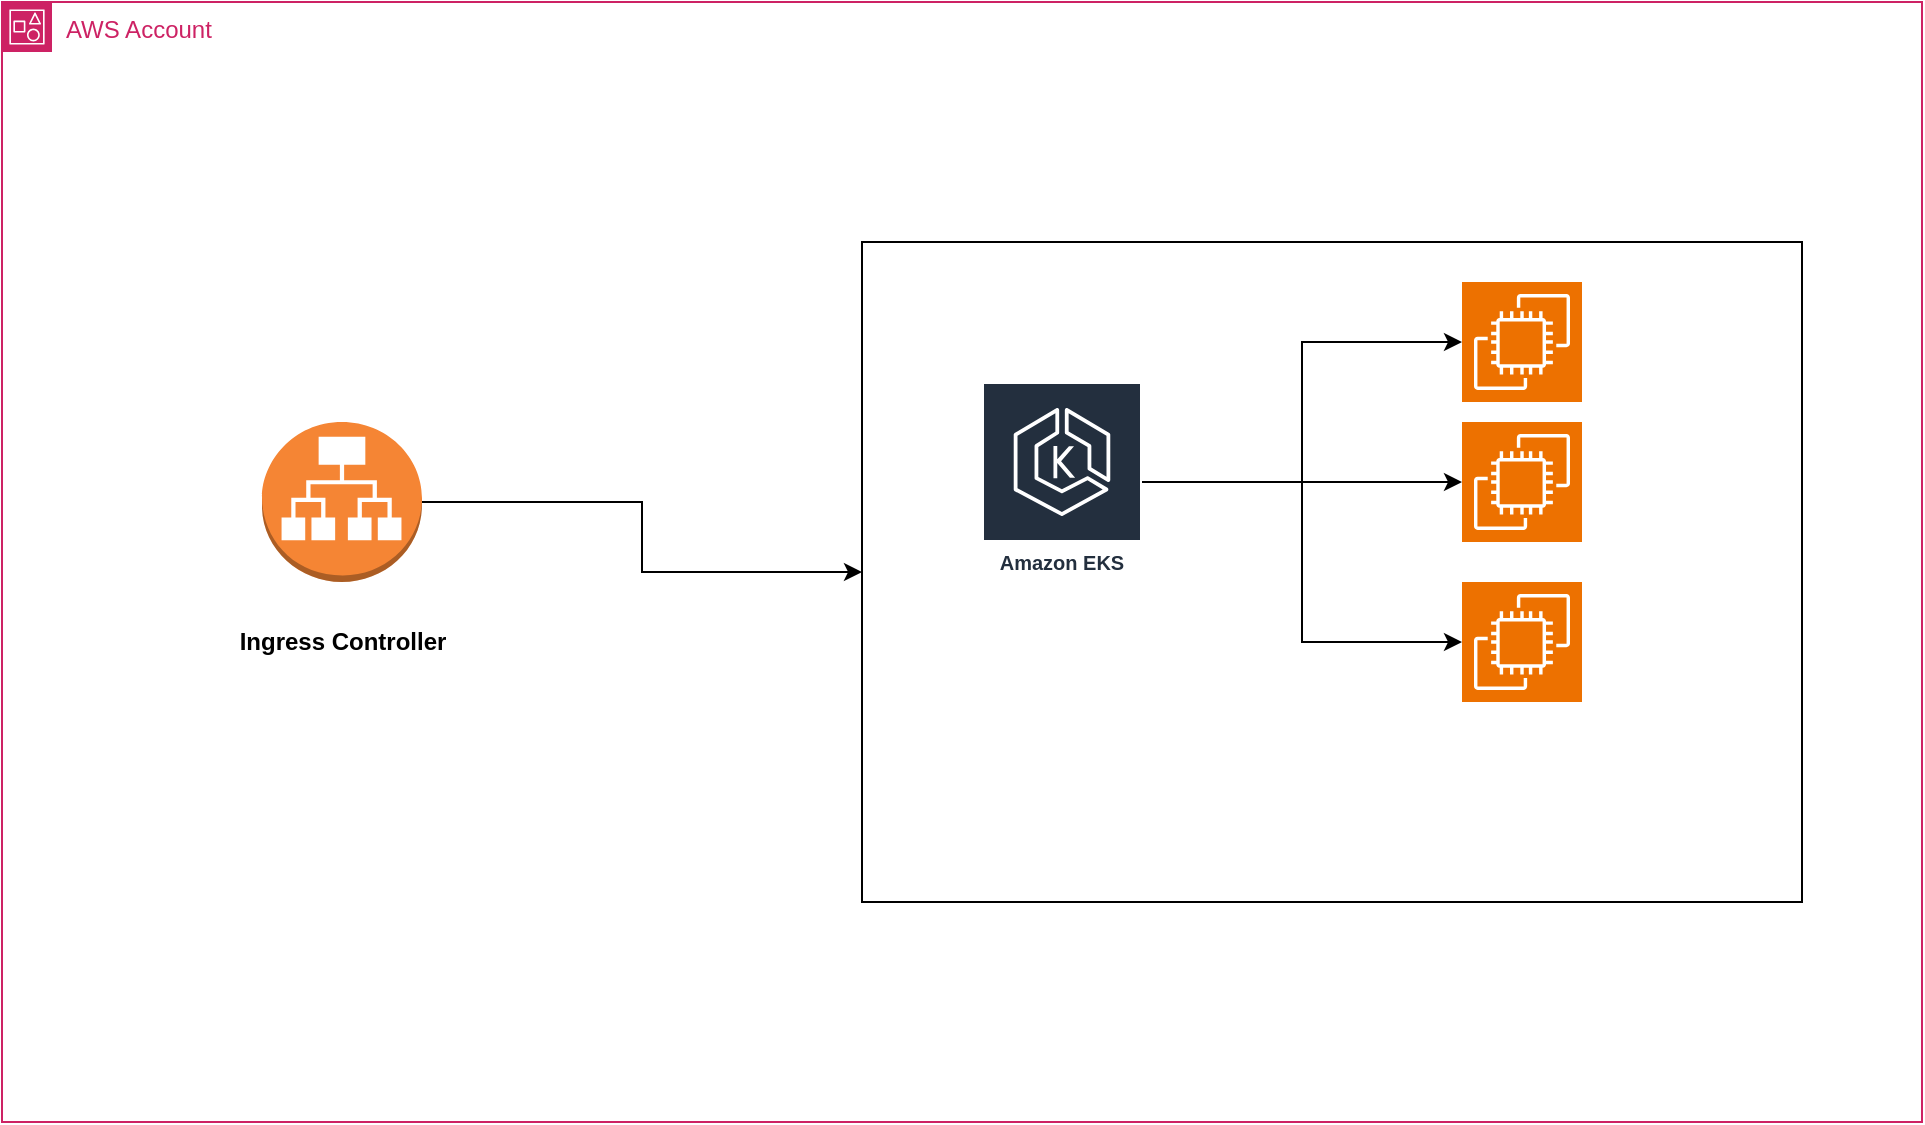 <mxfile version="26.1.0">
  <diagram name="Page-1" id="_5-D83NIVAzFIFOe4iBH">
    <mxGraphModel dx="1259" dy="655" grid="1" gridSize="10" guides="1" tooltips="1" connect="1" arrows="1" fold="1" page="1" pageScale="1" pageWidth="850" pageHeight="1100" math="0" shadow="0">
      <root>
        <mxCell id="0" />
        <mxCell id="1" parent="0" />
        <mxCell id="5tbGoQtyrm8KLPNyxid6-1" value="AWS Account" style="points=[[0,0],[0.25,0],[0.5,0],[0.75,0],[1,0],[1,0.25],[1,0.5],[1,0.75],[1,1],[0.75,1],[0.5,1],[0.25,1],[0,1],[0,0.75],[0,0.5],[0,0.25]];outlineConnect=0;gradientColor=none;html=1;whiteSpace=wrap;fontSize=12;fontStyle=0;container=1;pointerEvents=0;collapsible=0;recursiveResize=0;shape=mxgraph.aws4.group;grIcon=mxgraph.aws4.group_account;strokeColor=#CD2264;fillColor=none;verticalAlign=top;align=left;spacingLeft=30;fontColor=#CD2264;dashed=0;" vertex="1" parent="1">
          <mxGeometry y="80" width="960" height="560" as="geometry" />
        </mxCell>
        <mxCell id="5tbGoQtyrm8KLPNyxid6-2" value="" style="rounded=0;whiteSpace=wrap;html=1;" vertex="1" parent="5tbGoQtyrm8KLPNyxid6-1">
          <mxGeometry x="430" y="120" width="470" height="330" as="geometry" />
        </mxCell>
        <mxCell id="5tbGoQtyrm8KLPNyxid6-7" style="edgeStyle=orthogonalEdgeStyle;rounded=0;orthogonalLoop=1;jettySize=auto;html=1;" edge="1" parent="5tbGoQtyrm8KLPNyxid6-1" source="5tbGoQtyrm8KLPNyxid6-3" target="5tbGoQtyrm8KLPNyxid6-5">
          <mxGeometry relative="1" as="geometry" />
        </mxCell>
        <mxCell id="5tbGoQtyrm8KLPNyxid6-8" style="edgeStyle=orthogonalEdgeStyle;rounded=0;orthogonalLoop=1;jettySize=auto;html=1;" edge="1" parent="5tbGoQtyrm8KLPNyxid6-1" source="5tbGoQtyrm8KLPNyxid6-3" target="5tbGoQtyrm8KLPNyxid6-4">
          <mxGeometry relative="1" as="geometry" />
        </mxCell>
        <mxCell id="5tbGoQtyrm8KLPNyxid6-9" style="edgeStyle=orthogonalEdgeStyle;rounded=0;orthogonalLoop=1;jettySize=auto;html=1;" edge="1" parent="5tbGoQtyrm8KLPNyxid6-1" source="5tbGoQtyrm8KLPNyxid6-3" target="5tbGoQtyrm8KLPNyxid6-6">
          <mxGeometry relative="1" as="geometry" />
        </mxCell>
        <mxCell id="5tbGoQtyrm8KLPNyxid6-3" value="Amazon EKS" style="sketch=0;outlineConnect=0;fontColor=#232F3E;gradientColor=none;strokeColor=#ffffff;fillColor=#232F3E;dashed=0;verticalLabelPosition=middle;verticalAlign=bottom;align=center;html=1;whiteSpace=wrap;fontSize=10;fontStyle=1;spacing=3;shape=mxgraph.aws4.productIcon;prIcon=mxgraph.aws4.eks;" vertex="1" parent="5tbGoQtyrm8KLPNyxid6-1">
          <mxGeometry x="490" y="190" width="80" height="100" as="geometry" />
        </mxCell>
        <mxCell id="5tbGoQtyrm8KLPNyxid6-4" value="" style="sketch=0;points=[[0,0,0],[0.25,0,0],[0.5,0,0],[0.75,0,0],[1,0,0],[0,1,0],[0.25,1,0],[0.5,1,0],[0.75,1,0],[1,1,0],[0,0.25,0],[0,0.5,0],[0,0.75,0],[1,0.25,0],[1,0.5,0],[1,0.75,0]];outlineConnect=0;fontColor=#232F3E;fillColor=#ED7100;strokeColor=#ffffff;dashed=0;verticalLabelPosition=bottom;verticalAlign=top;align=center;html=1;fontSize=12;fontStyle=0;aspect=fixed;shape=mxgraph.aws4.resourceIcon;resIcon=mxgraph.aws4.ec2;" vertex="1" parent="5tbGoQtyrm8KLPNyxid6-1">
          <mxGeometry x="730" y="140" width="60" height="60" as="geometry" />
        </mxCell>
        <mxCell id="5tbGoQtyrm8KLPNyxid6-6" value="" style="sketch=0;points=[[0,0,0],[0.25,0,0],[0.5,0,0],[0.75,0,0],[1,0,0],[0,1,0],[0.25,1,0],[0.5,1,0],[0.75,1,0],[1,1,0],[0,0.25,0],[0,0.5,0],[0,0.75,0],[1,0.25,0],[1,0.5,0],[1,0.75,0]];outlineConnect=0;fontColor=#232F3E;fillColor=#ED7100;strokeColor=#ffffff;dashed=0;verticalLabelPosition=bottom;verticalAlign=top;align=center;html=1;fontSize=12;fontStyle=0;aspect=fixed;shape=mxgraph.aws4.resourceIcon;resIcon=mxgraph.aws4.ec2;" vertex="1" parent="5tbGoQtyrm8KLPNyxid6-1">
          <mxGeometry x="730" y="290" width="60" height="60" as="geometry" />
        </mxCell>
        <mxCell id="5tbGoQtyrm8KLPNyxid6-5" value="" style="sketch=0;points=[[0,0,0],[0.25,0,0],[0.5,0,0],[0.75,0,0],[1,0,0],[0,1,0],[0.25,1,0],[0.5,1,0],[0.75,1,0],[1,1,0],[0,0.25,0],[0,0.5,0],[0,0.75,0],[1,0.25,0],[1,0.5,0],[1,0.75,0]];outlineConnect=0;fontColor=#232F3E;fillColor=#ED7100;strokeColor=#ffffff;dashed=0;verticalLabelPosition=bottom;verticalAlign=top;align=center;html=1;fontSize=12;fontStyle=0;aspect=fixed;shape=mxgraph.aws4.resourceIcon;resIcon=mxgraph.aws4.ec2;" vertex="1" parent="5tbGoQtyrm8KLPNyxid6-1">
          <mxGeometry x="730" y="210" width="60" height="60" as="geometry" />
        </mxCell>
        <mxCell id="5tbGoQtyrm8KLPNyxid6-11" style="edgeStyle=orthogonalEdgeStyle;rounded=0;orthogonalLoop=1;jettySize=auto;html=1;" edge="1" parent="5tbGoQtyrm8KLPNyxid6-1" source="5tbGoQtyrm8KLPNyxid6-10" target="5tbGoQtyrm8KLPNyxid6-2">
          <mxGeometry relative="1" as="geometry" />
        </mxCell>
        <mxCell id="5tbGoQtyrm8KLPNyxid6-10" value="" style="outlineConnect=0;dashed=0;verticalLabelPosition=bottom;verticalAlign=top;align=center;html=1;shape=mxgraph.aws3.application_load_balancer;fillColor=#F58534;gradientColor=none;" vertex="1" parent="5tbGoQtyrm8KLPNyxid6-1">
          <mxGeometry x="130" y="210" width="80" height="80" as="geometry" />
        </mxCell>
        <mxCell id="5tbGoQtyrm8KLPNyxid6-12" value="&lt;b&gt;Ingress Controller&lt;/b&gt;" style="text;html=1;align=center;verticalAlign=middle;resizable=0;points=[];autosize=1;strokeColor=none;fillColor=none;" vertex="1" parent="5tbGoQtyrm8KLPNyxid6-1">
          <mxGeometry x="105" y="305" width="130" height="30" as="geometry" />
        </mxCell>
      </root>
    </mxGraphModel>
  </diagram>
</mxfile>
